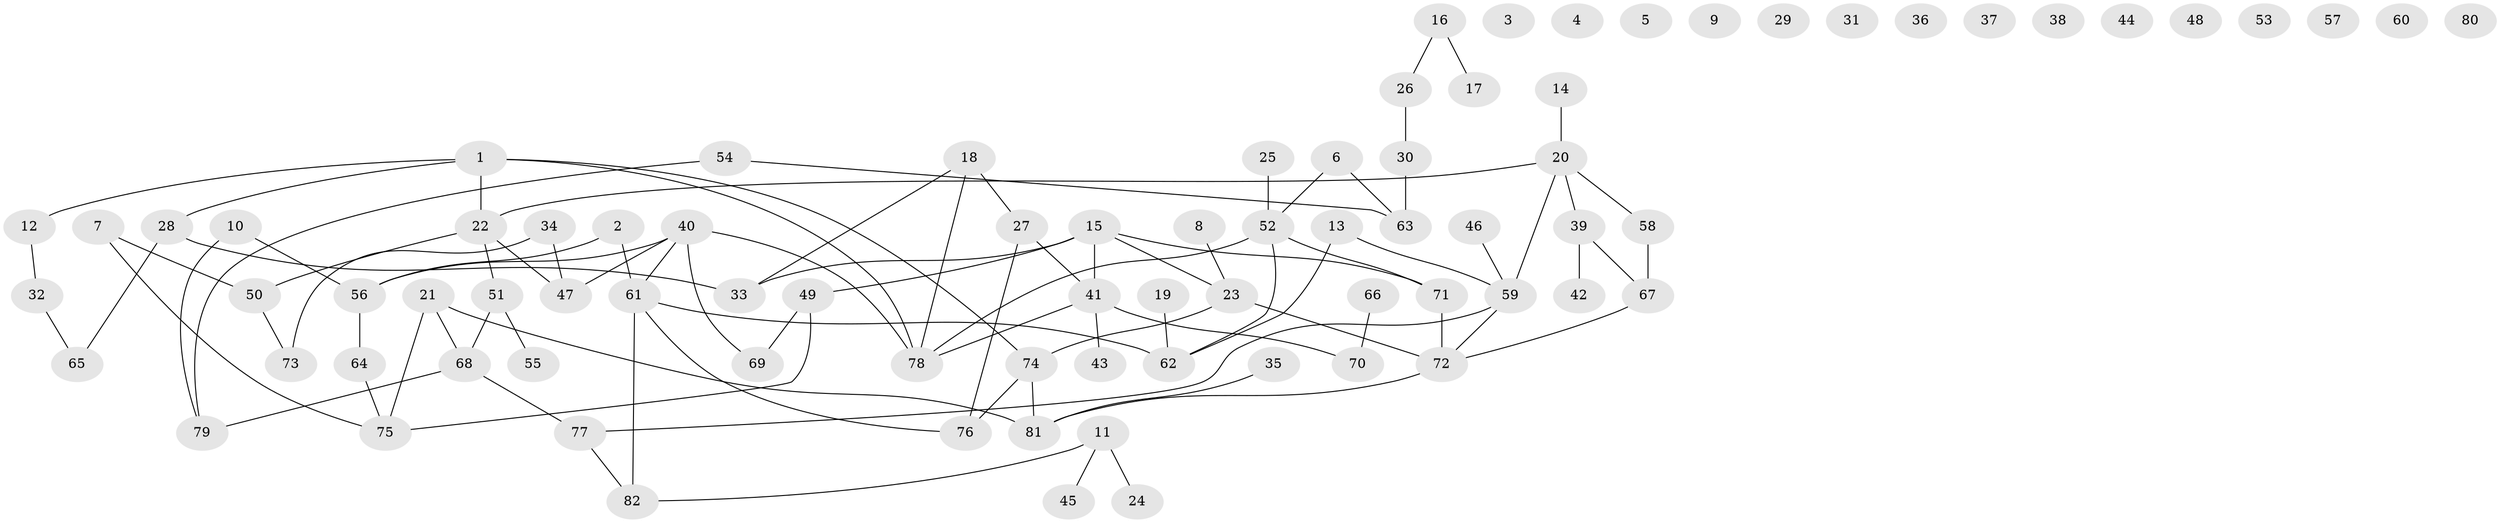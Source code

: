 // coarse degree distribution, {0: 0.36585365853658536, 1: 0.24390243902439024, 4: 0.12195121951219512, 5: 0.0975609756097561, 2: 0.07317073170731707, 3: 0.04878048780487805, 6: 0.024390243902439025, 10: 0.024390243902439025}
// Generated by graph-tools (version 1.1) at 2025/42/03/04/25 21:42:54]
// undirected, 82 vertices, 93 edges
graph export_dot {
graph [start="1"]
  node [color=gray90,style=filled];
  1;
  2;
  3;
  4;
  5;
  6;
  7;
  8;
  9;
  10;
  11;
  12;
  13;
  14;
  15;
  16;
  17;
  18;
  19;
  20;
  21;
  22;
  23;
  24;
  25;
  26;
  27;
  28;
  29;
  30;
  31;
  32;
  33;
  34;
  35;
  36;
  37;
  38;
  39;
  40;
  41;
  42;
  43;
  44;
  45;
  46;
  47;
  48;
  49;
  50;
  51;
  52;
  53;
  54;
  55;
  56;
  57;
  58;
  59;
  60;
  61;
  62;
  63;
  64;
  65;
  66;
  67;
  68;
  69;
  70;
  71;
  72;
  73;
  74;
  75;
  76;
  77;
  78;
  79;
  80;
  81;
  82;
  1 -- 12;
  1 -- 22;
  1 -- 28;
  1 -- 74;
  1 -- 78;
  2 -- 56;
  2 -- 61;
  6 -- 52;
  6 -- 63;
  7 -- 50;
  7 -- 75;
  8 -- 23;
  10 -- 56;
  10 -- 79;
  11 -- 24;
  11 -- 45;
  11 -- 82;
  12 -- 32;
  13 -- 59;
  13 -- 62;
  14 -- 20;
  15 -- 23;
  15 -- 33;
  15 -- 41;
  15 -- 49;
  15 -- 71;
  16 -- 17;
  16 -- 26;
  18 -- 27;
  18 -- 33;
  18 -- 78;
  19 -- 62;
  20 -- 22;
  20 -- 39;
  20 -- 58;
  20 -- 59;
  21 -- 68;
  21 -- 75;
  21 -- 81;
  22 -- 47;
  22 -- 50;
  22 -- 51;
  23 -- 72;
  23 -- 74;
  25 -- 52;
  26 -- 30;
  27 -- 41;
  27 -- 76;
  28 -- 33;
  28 -- 65;
  30 -- 63;
  32 -- 65;
  34 -- 47;
  34 -- 73;
  35 -- 81;
  39 -- 42;
  39 -- 67;
  40 -- 47;
  40 -- 56;
  40 -- 61;
  40 -- 69;
  40 -- 78;
  41 -- 43;
  41 -- 70;
  41 -- 78;
  46 -- 59;
  49 -- 69;
  49 -- 75;
  50 -- 73;
  51 -- 55;
  51 -- 68;
  52 -- 62;
  52 -- 71;
  52 -- 78;
  54 -- 63;
  54 -- 79;
  56 -- 64;
  58 -- 67;
  59 -- 72;
  59 -- 77;
  61 -- 62;
  61 -- 76;
  61 -- 82;
  64 -- 75;
  66 -- 70;
  67 -- 72;
  68 -- 77;
  68 -- 79;
  71 -- 72;
  72 -- 81;
  74 -- 76;
  74 -- 81;
  77 -- 82;
}
